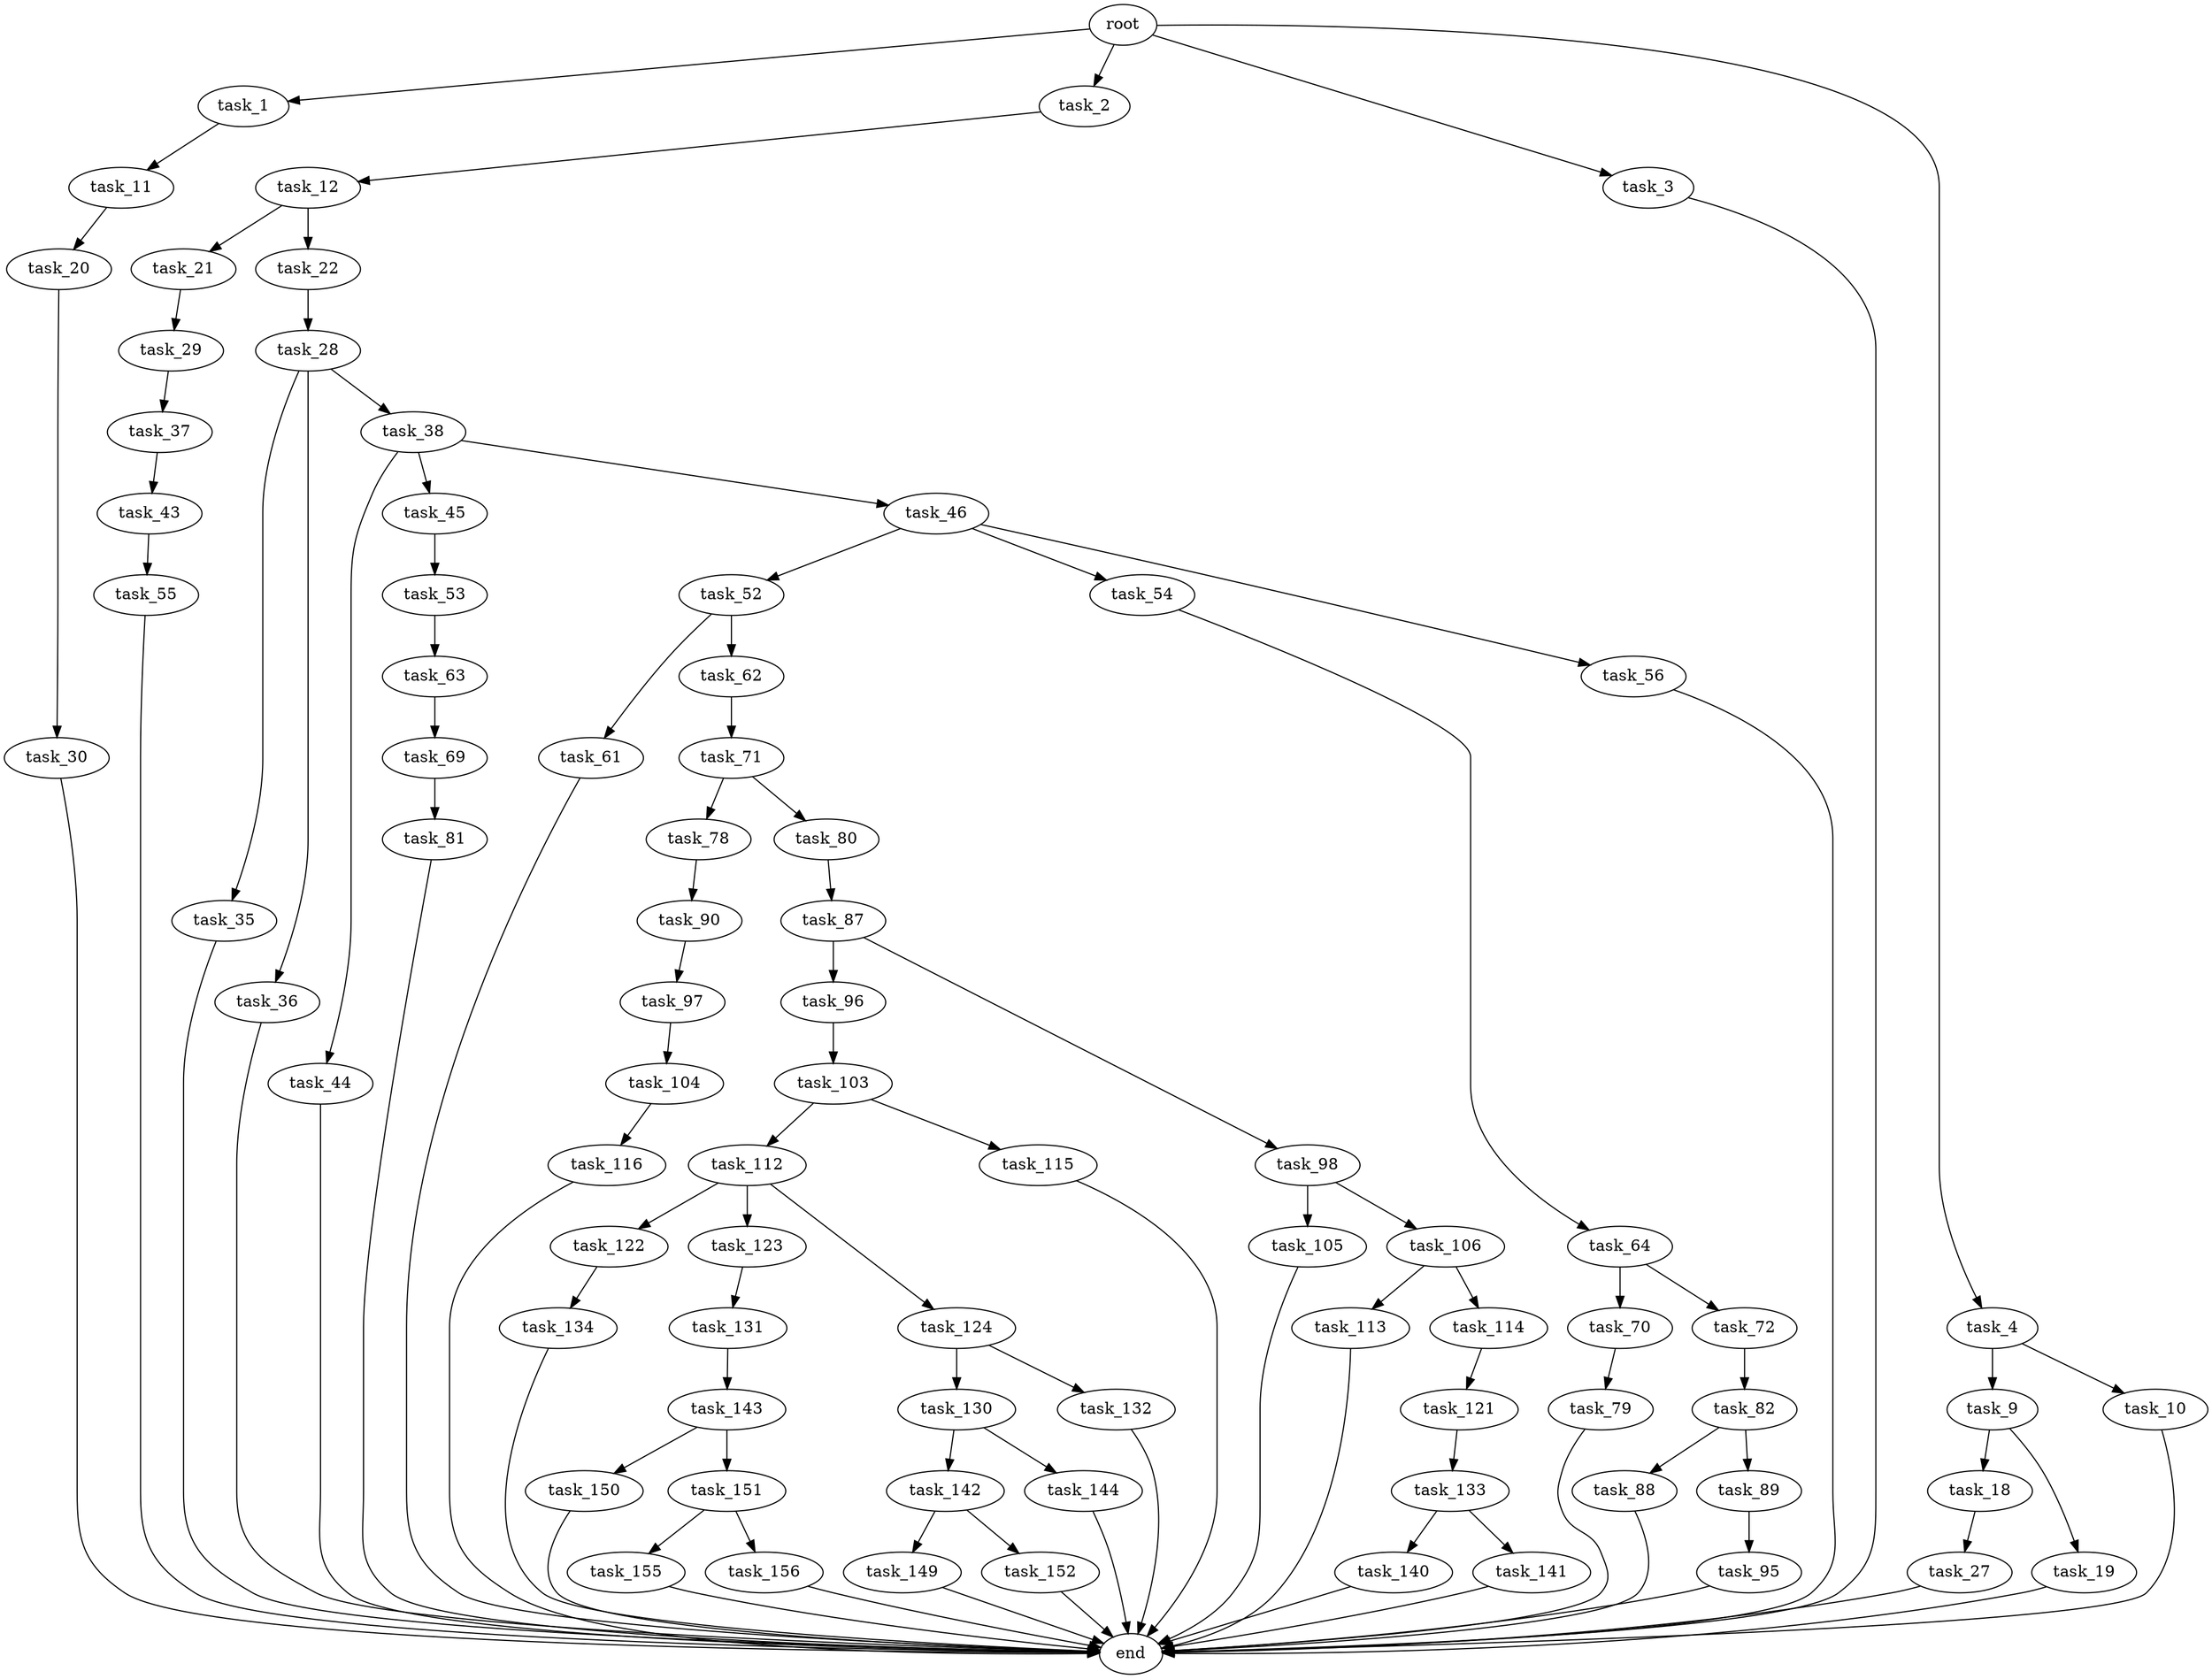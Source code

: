 digraph G {
  root [size="0.000000"];
  task_1 [size="231928233984.000000"];
  task_2 [size="144308293935.000000"];
  task_3 [size="826582110451.000000"];
  task_4 [size="782757789696.000000"];
  task_11 [size="20942586289.000000"];
  task_12 [size="105107294400.000000"];
  end [size="0.000000"];
  task_9 [size="782757789696.000000"];
  task_10 [size="2429844904.000000"];
  task_18 [size="18650753952.000000"];
  task_19 [size="549755813888.000000"];
  task_20 [size="483572991940.000000"];
  task_21 [size="26702792391.000000"];
  task_22 [size="277741865.000000"];
  task_27 [size="145268370804.000000"];
  task_30 [size="134217728000.000000"];
  task_29 [size="2777150038.000000"];
  task_28 [size="15411654223.000000"];
  task_35 [size="10781596028.000000"];
  task_36 [size="7030547564.000000"];
  task_38 [size="549755813888.000000"];
  task_37 [size="8589934592.000000"];
  task_43 [size="68191945903.000000"];
  task_44 [size="368293445632.000000"];
  task_45 [size="782757789696.000000"];
  task_46 [size="14972444394.000000"];
  task_55 [size="368293445632.000000"];
  task_53 [size="19247436847.000000"];
  task_52 [size="399708957388.000000"];
  task_54 [size="39266950337.000000"];
  task_56 [size="140086360788.000000"];
  task_61 [size="368293445632.000000"];
  task_62 [size="62171906811.000000"];
  task_63 [size="255763259504.000000"];
  task_64 [size="28991029248.000000"];
  task_71 [size="368293445632.000000"];
  task_69 [size="134217728000.000000"];
  task_70 [size="119582605052.000000"];
  task_72 [size="231928233984.000000"];
  task_81 [size="1671293462.000000"];
  task_79 [size="437820550616.000000"];
  task_78 [size="1321457526735.000000"];
  task_80 [size="549755813888.000000"];
  task_82 [size="35605077918.000000"];
  task_90 [size="8589934592.000000"];
  task_87 [size="59279155785.000000"];
  task_88 [size="2163629389.000000"];
  task_89 [size="6021251809.000000"];
  task_96 [size="12686089676.000000"];
  task_98 [size="320131599137.000000"];
  task_95 [size="782757789696.000000"];
  task_97 [size="134217728000.000000"];
  task_103 [size="68719476736.000000"];
  task_104 [size="782757789696.000000"];
  task_105 [size="23340638384.000000"];
  task_106 [size="104841742234.000000"];
  task_112 [size="25568671761.000000"];
  task_115 [size="2882471274.000000"];
  task_116 [size="614892180552.000000"];
  task_113 [size="549755813888.000000"];
  task_114 [size="24509050962.000000"];
  task_122 [size="28991029248.000000"];
  task_123 [size="460451336762.000000"];
  task_124 [size="30015089680.000000"];
  task_121 [size="894614743.000000"];
  task_133 [size="94466832617.000000"];
  task_134 [size="134217728000.000000"];
  task_131 [size="4088099577.000000"];
  task_130 [size="5643070704.000000"];
  task_132 [size="549755813888.000000"];
  task_142 [size="231928233984.000000"];
  task_144 [size="222968858463.000000"];
  task_143 [size="1145197720.000000"];
  task_140 [size="26739994306.000000"];
  task_141 [size="8589934592.000000"];
  task_149 [size="782757789696.000000"];
  task_152 [size="1873893039.000000"];
  task_150 [size="1097282313657.000000"];
  task_151 [size="368293445632.000000"];
  task_155 [size="68719476736.000000"];
  task_156 [size="231928233984.000000"];

  root -> task_1 [size="1.000000"];
  root -> task_2 [size="1.000000"];
  root -> task_3 [size="1.000000"];
  root -> task_4 [size="1.000000"];
  task_1 -> task_11 [size="301989888.000000"];
  task_2 -> task_12 [size="679477248.000000"];
  task_3 -> end [size="1.000000"];
  task_4 -> task_9 [size="679477248.000000"];
  task_4 -> task_10 [size="679477248.000000"];
  task_11 -> task_20 [size="411041792.000000"];
  task_12 -> task_21 [size="134217728.000000"];
  task_12 -> task_22 [size="134217728.000000"];
  task_9 -> task_18 [size="679477248.000000"];
  task_9 -> task_19 [size="679477248.000000"];
  task_10 -> end [size="1.000000"];
  task_18 -> task_27 [size="679477248.000000"];
  task_19 -> end [size="1.000000"];
  task_20 -> task_30 [size="411041792.000000"];
  task_21 -> task_29 [size="33554432.000000"];
  task_22 -> task_28 [size="33554432.000000"];
  task_27 -> end [size="1.000000"];
  task_30 -> end [size="1.000000"];
  task_29 -> task_37 [size="75497472.000000"];
  task_28 -> task_35 [size="411041792.000000"];
  task_28 -> task_36 [size="411041792.000000"];
  task_28 -> task_38 [size="411041792.000000"];
  task_35 -> end [size="1.000000"];
  task_36 -> end [size="1.000000"];
  task_38 -> task_44 [size="536870912.000000"];
  task_38 -> task_45 [size="536870912.000000"];
  task_38 -> task_46 [size="536870912.000000"];
  task_37 -> task_43 [size="33554432.000000"];
  task_43 -> task_55 [size="209715200.000000"];
  task_44 -> end [size="1.000000"];
  task_45 -> task_53 [size="679477248.000000"];
  task_46 -> task_52 [size="75497472.000000"];
  task_46 -> task_54 [size="75497472.000000"];
  task_46 -> task_56 [size="75497472.000000"];
  task_55 -> end [size="1.000000"];
  task_53 -> task_63 [size="838860800.000000"];
  task_52 -> task_61 [size="536870912.000000"];
  task_52 -> task_62 [size="536870912.000000"];
  task_54 -> task_64 [size="679477248.000000"];
  task_56 -> end [size="1.000000"];
  task_61 -> end [size="1.000000"];
  task_62 -> task_71 [size="75497472.000000"];
  task_63 -> task_69 [size="301989888.000000"];
  task_64 -> task_70 [size="75497472.000000"];
  task_64 -> task_72 [size="75497472.000000"];
  task_71 -> task_78 [size="411041792.000000"];
  task_71 -> task_80 [size="411041792.000000"];
  task_69 -> task_81 [size="209715200.000000"];
  task_70 -> task_79 [size="301989888.000000"];
  task_72 -> task_82 [size="301989888.000000"];
  task_81 -> end [size="1.000000"];
  task_79 -> end [size="1.000000"];
  task_78 -> task_90 [size="838860800.000000"];
  task_80 -> task_87 [size="536870912.000000"];
  task_82 -> task_88 [size="679477248.000000"];
  task_82 -> task_89 [size="679477248.000000"];
  task_90 -> task_97 [size="33554432.000000"];
  task_87 -> task_96 [size="209715200.000000"];
  task_87 -> task_98 [size="209715200.000000"];
  task_88 -> end [size="1.000000"];
  task_89 -> task_95 [size="209715200.000000"];
  task_96 -> task_103 [size="301989888.000000"];
  task_98 -> task_105 [size="209715200.000000"];
  task_98 -> task_106 [size="209715200.000000"];
  task_95 -> end [size="1.000000"];
  task_97 -> task_104 [size="209715200.000000"];
  task_103 -> task_112 [size="134217728.000000"];
  task_103 -> task_115 [size="134217728.000000"];
  task_104 -> task_116 [size="679477248.000000"];
  task_105 -> end [size="1.000000"];
  task_106 -> task_113 [size="75497472.000000"];
  task_106 -> task_114 [size="75497472.000000"];
  task_112 -> task_122 [size="411041792.000000"];
  task_112 -> task_123 [size="411041792.000000"];
  task_112 -> task_124 [size="411041792.000000"];
  task_115 -> end [size="1.000000"];
  task_116 -> end [size="1.000000"];
  task_113 -> end [size="1.000000"];
  task_114 -> task_121 [size="411041792.000000"];
  task_122 -> task_134 [size="75497472.000000"];
  task_123 -> task_131 [size="411041792.000000"];
  task_124 -> task_130 [size="679477248.000000"];
  task_124 -> task_132 [size="679477248.000000"];
  task_121 -> task_133 [size="75497472.000000"];
  task_133 -> task_140 [size="75497472.000000"];
  task_133 -> task_141 [size="75497472.000000"];
  task_134 -> end [size="1.000000"];
  task_131 -> task_143 [size="75497472.000000"];
  task_130 -> task_142 [size="134217728.000000"];
  task_130 -> task_144 [size="134217728.000000"];
  task_132 -> end [size="1.000000"];
  task_142 -> task_149 [size="301989888.000000"];
  task_142 -> task_152 [size="301989888.000000"];
  task_144 -> end [size="1.000000"];
  task_143 -> task_150 [size="33554432.000000"];
  task_143 -> task_151 [size="33554432.000000"];
  task_140 -> end [size="1.000000"];
  task_141 -> end [size="1.000000"];
  task_149 -> end [size="1.000000"];
  task_152 -> end [size="1.000000"];
  task_150 -> end [size="1.000000"];
  task_151 -> task_155 [size="411041792.000000"];
  task_151 -> task_156 [size="411041792.000000"];
  task_155 -> end [size="1.000000"];
  task_156 -> end [size="1.000000"];
}
